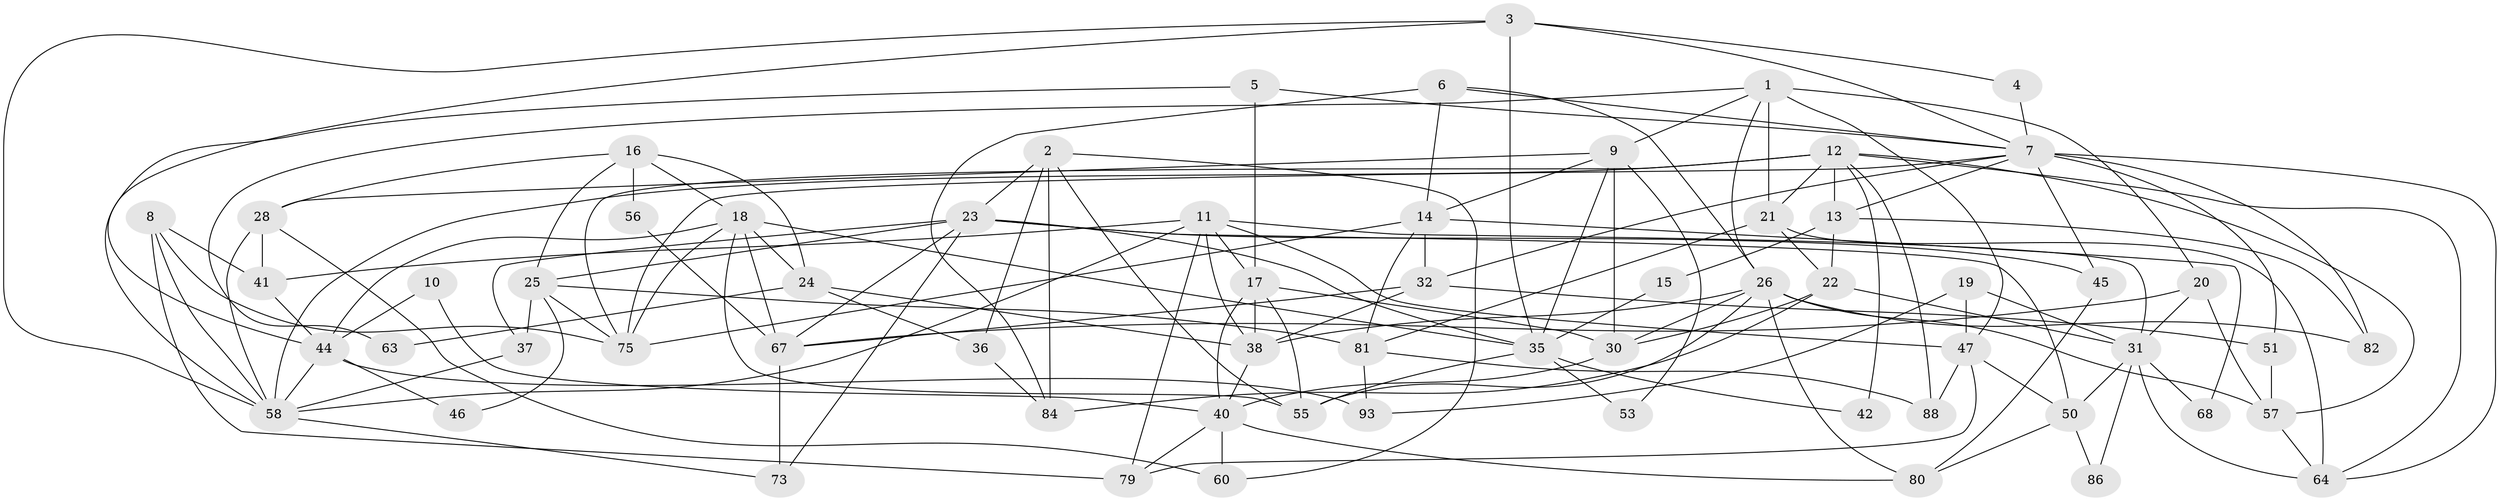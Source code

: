 // original degree distribution, {5: 0.18, 3: 0.27, 2: 0.15, 4: 0.24, 8: 0.02, 6: 0.11, 7: 0.03}
// Generated by graph-tools (version 1.1) at 2025/11/02/21/25 10:11:14]
// undirected, 63 vertices, 149 edges
graph export_dot {
graph [start="1"]
  node [color=gray90,style=filled];
  1 [super="+33"];
  2 [super="+59"];
  3 [super="+87"];
  4;
  5;
  6;
  7 [super="+52"];
  8 [super="+95"];
  9 [super="+39"];
  10;
  11 [super="+92"];
  12 [super="+65"];
  13 [super="+96"];
  14 [super="+29"];
  15;
  16;
  17 [super="+27"];
  18 [super="+78"];
  19;
  20 [super="+54"];
  21 [super="+74"];
  22;
  23 [super="+43"];
  24 [super="+69"];
  25 [super="+99"];
  26 [super="+94"];
  28 [super="+89"];
  30 [super="+48"];
  31 [super="+61"];
  32 [super="+34"];
  35 [super="+91"];
  36 [super="+100"];
  37;
  38 [super="+97"];
  40 [super="+77"];
  41;
  42;
  44 [super="+76"];
  45;
  46;
  47 [super="+49"];
  50;
  51 [super="+71"];
  53;
  55 [super="+62"];
  56;
  57 [super="+66"];
  58 [super="+70"];
  60;
  63;
  64;
  67 [super="+72"];
  68;
  73;
  75 [super="+85"];
  79;
  80 [super="+83"];
  81 [super="+98"];
  82;
  84 [super="+90"];
  86;
  88;
  93;
  1 -- 9;
  1 -- 63;
  1 -- 26;
  1 -- 21 [weight=2];
  1 -- 47;
  1 -- 20;
  2 -- 60;
  2 -- 23;
  2 -- 36 [weight=2];
  2 -- 84;
  2 -- 55;
  3 -- 7;
  3 -- 35;
  3 -- 4;
  3 -- 58;
  3 -- 44;
  4 -- 7;
  5 -- 58;
  5 -- 17;
  5 -- 7;
  6 -- 84;
  6 -- 14;
  6 -- 26;
  6 -- 7;
  7 -- 64;
  7 -- 51;
  7 -- 82;
  7 -- 45;
  7 -- 75;
  7 -- 13;
  7 -- 32;
  8 -- 41;
  8 -- 79;
  8 -- 58;
  8 -- 75;
  9 -- 14;
  9 -- 35;
  9 -- 53;
  9 -- 28;
  9 -- 30 [weight=2];
  10 -- 40;
  10 -- 44;
  11 -- 17;
  11 -- 41;
  11 -- 31 [weight=2];
  11 -- 38;
  11 -- 58;
  11 -- 47;
  11 -- 79;
  12 -- 21 [weight=2];
  12 -- 57;
  12 -- 64;
  12 -- 75;
  12 -- 88;
  12 -- 42;
  12 -- 13;
  12 -- 58;
  13 -- 22;
  13 -- 82;
  13 -- 15;
  14 -- 68;
  14 -- 75;
  14 -- 32;
  14 -- 81;
  15 -- 35;
  16 -- 28;
  16 -- 56;
  16 -- 24;
  16 -- 18;
  16 -- 25;
  17 -- 38 [weight=2];
  17 -- 55;
  17 -- 40;
  17 -- 30;
  18 -- 24;
  18 -- 67 [weight=2];
  18 -- 75;
  18 -- 44;
  18 -- 35;
  18 -- 55;
  19 -- 31;
  19 -- 93;
  19 -- 47;
  20 -- 31;
  20 -- 57;
  20 -- 67;
  21 -- 22;
  21 -- 64;
  21 -- 81;
  22 -- 31;
  22 -- 84 [weight=2];
  22 -- 30;
  23 -- 73;
  23 -- 25;
  23 -- 45;
  23 -- 50;
  23 -- 35;
  23 -- 67;
  23 -- 37;
  24 -- 63;
  24 -- 38;
  24 -- 36;
  25 -- 81 [weight=2];
  25 -- 37;
  25 -- 75;
  25 -- 46;
  26 -- 57;
  26 -- 80;
  26 -- 38;
  26 -- 82;
  26 -- 55;
  26 -- 30;
  28 -- 60;
  28 -- 41;
  28 -- 58;
  30 -- 40;
  31 -- 50;
  31 -- 68;
  31 -- 64;
  31 -- 86;
  32 -- 38 [weight=2];
  32 -- 51;
  32 -- 67;
  35 -- 53;
  35 -- 55;
  35 -- 42;
  36 -- 84;
  37 -- 58;
  38 -- 40;
  40 -- 60;
  40 -- 79;
  40 -- 80;
  41 -- 44;
  44 -- 58;
  44 -- 93;
  44 -- 46;
  45 -- 80;
  47 -- 50;
  47 -- 88;
  47 -- 79;
  50 -- 86;
  50 -- 80;
  51 -- 57;
  56 -- 67;
  57 -- 64;
  58 -- 73;
  67 -- 73;
  81 -- 88;
  81 -- 93;
}
